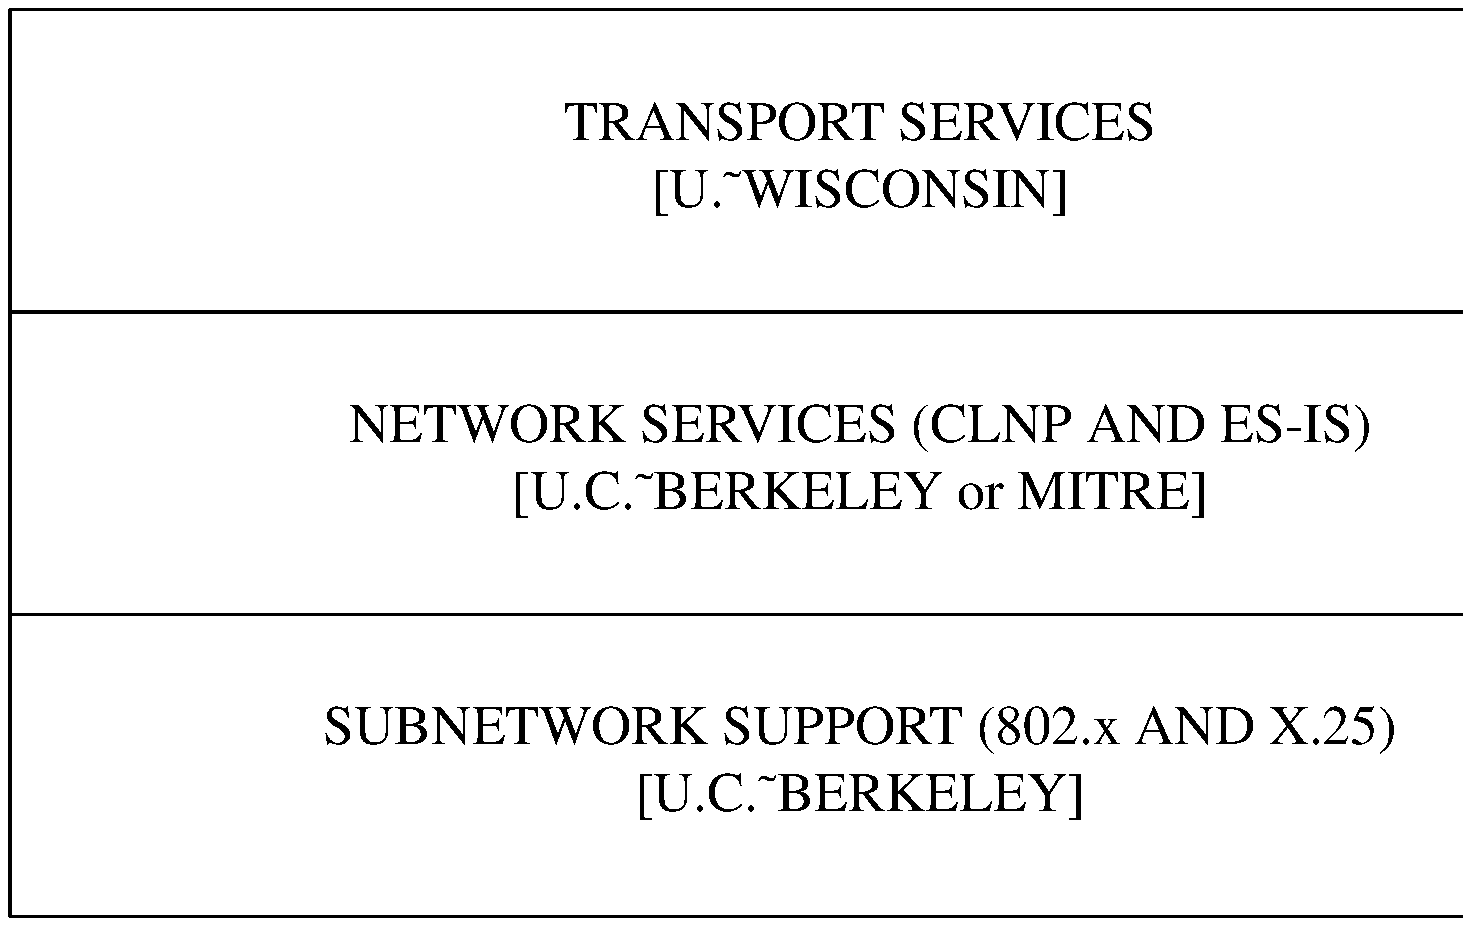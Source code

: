 .PS 8.5i
.ps 20
boxht = 4*boxht/5
## figure 1
B1:	box "NETWORK SERVICES (CLNP AND ES-IS)" "" "[U.C.~BERKELEY or MITRE]" \
		width 3*boxwid
##
B2:	box "TRANSPORT SERVICES" "" "[U.~WISCONSIN]" width 3*boxwid \
		with .s at B1.n
##
B3:	box "SUBNETWORK SUPPORT (802.x AND X.25)" "" "[U.C.~BERKELEY]" \
		width 3*boxwid with .n at B1.s
##
.PE
